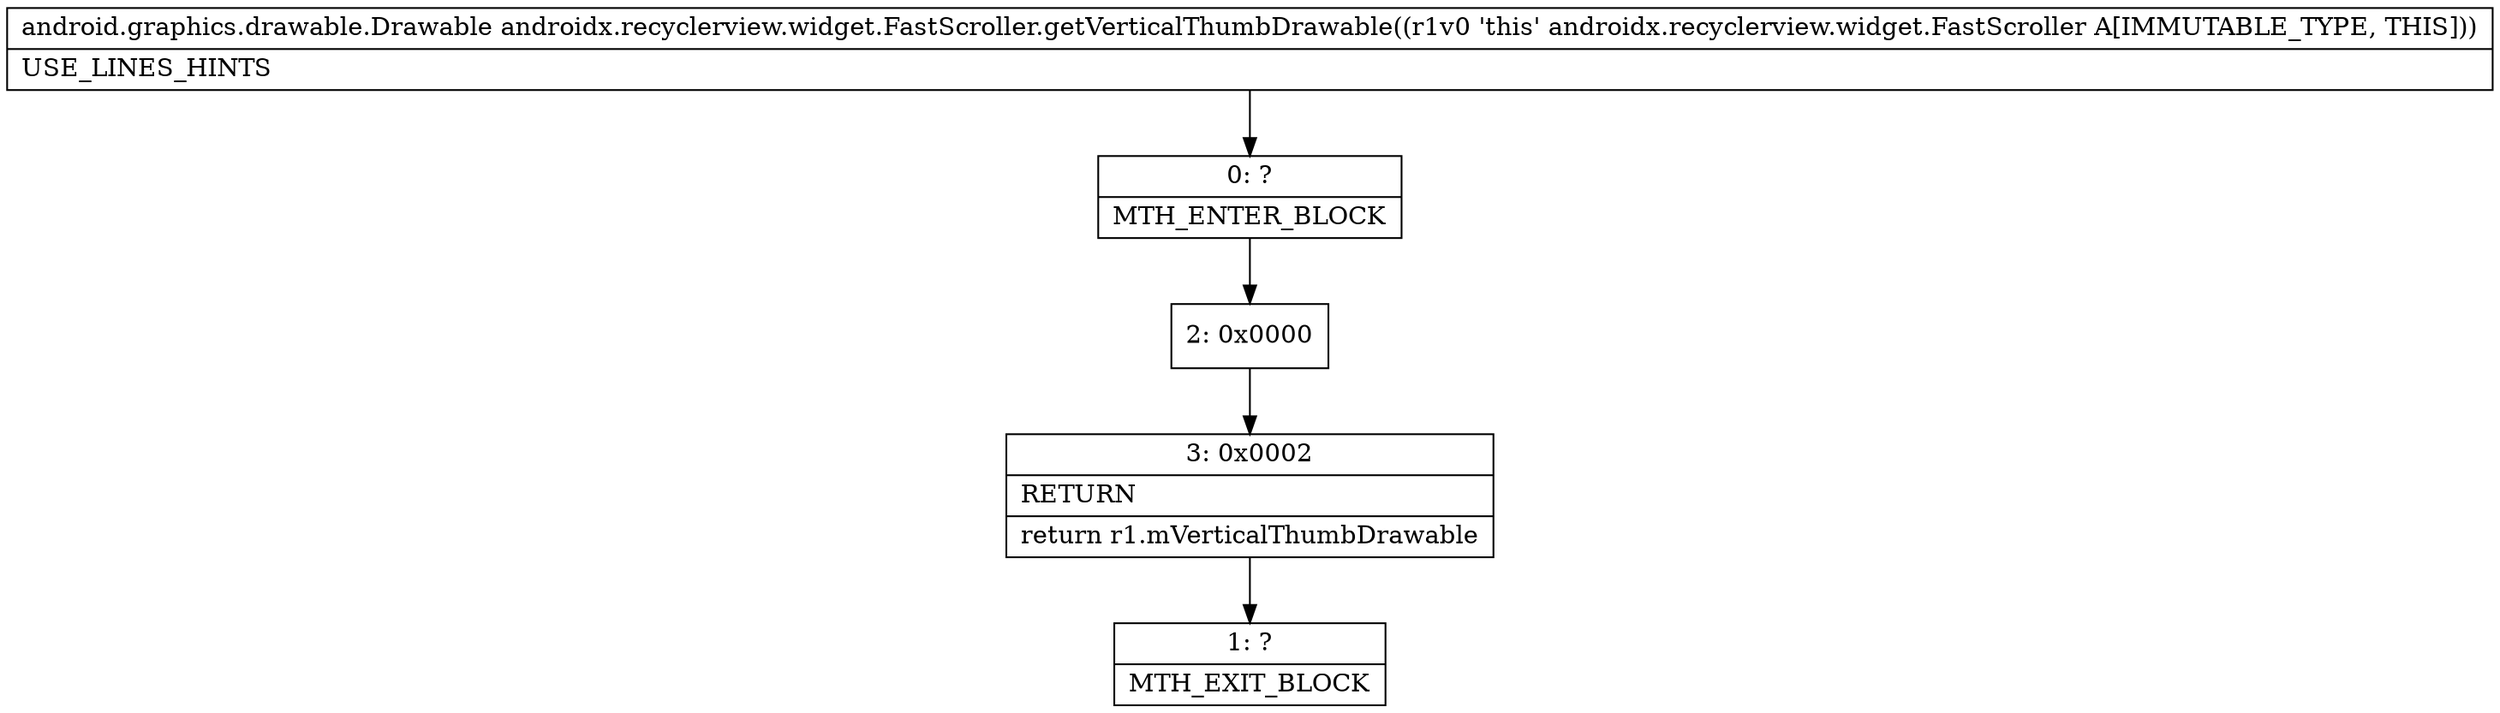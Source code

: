 digraph "CFG forandroidx.recyclerview.widget.FastScroller.getVerticalThumbDrawable()Landroid\/graphics\/drawable\/Drawable;" {
Node_0 [shape=record,label="{0\:\ ?|MTH_ENTER_BLOCK\l}"];
Node_2 [shape=record,label="{2\:\ 0x0000}"];
Node_3 [shape=record,label="{3\:\ 0x0002|RETURN\l|return r1.mVerticalThumbDrawable\l}"];
Node_1 [shape=record,label="{1\:\ ?|MTH_EXIT_BLOCK\l}"];
MethodNode[shape=record,label="{android.graphics.drawable.Drawable androidx.recyclerview.widget.FastScroller.getVerticalThumbDrawable((r1v0 'this' androidx.recyclerview.widget.FastScroller A[IMMUTABLE_TYPE, THIS]))  | USE_LINES_HINTS\l}"];
MethodNode -> Node_0;Node_0 -> Node_2;
Node_2 -> Node_3;
Node_3 -> Node_1;
}

